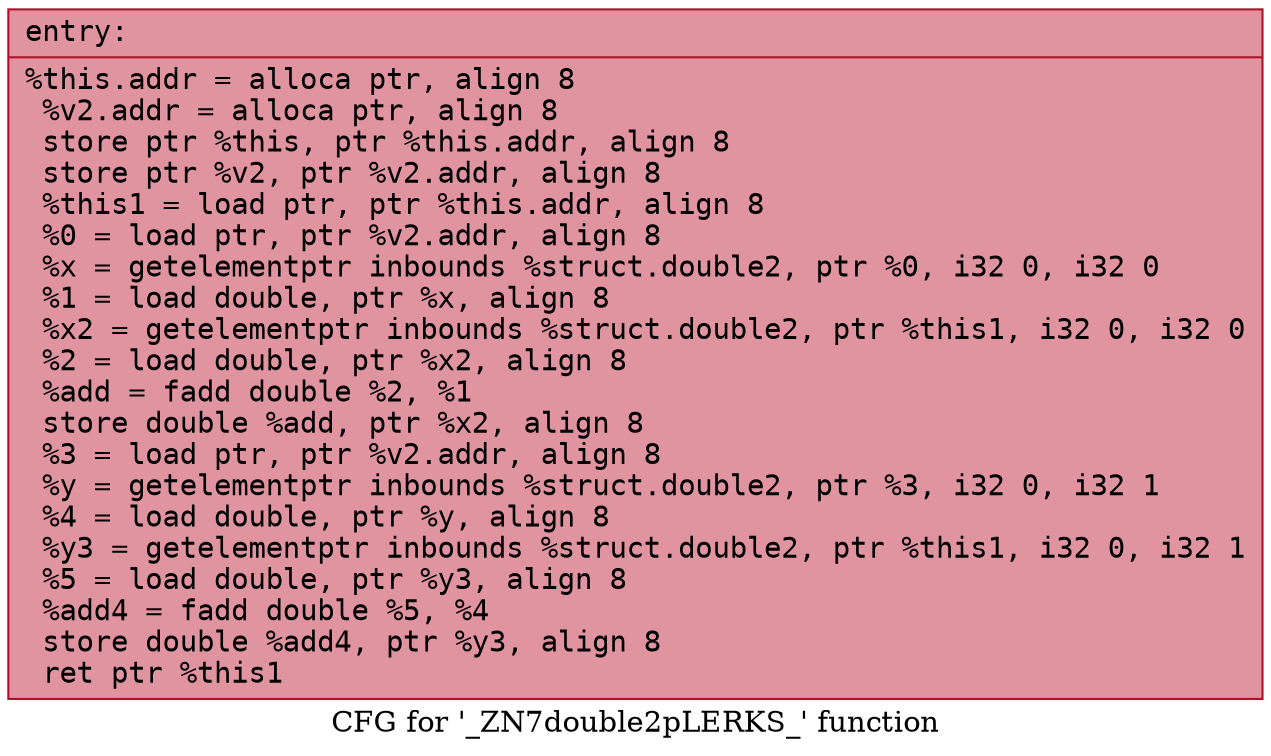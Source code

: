 digraph "CFG for '_ZN7double2pLERKS_' function" {
	label="CFG for '_ZN7double2pLERKS_' function";

	Node0x5561607c8d70 [shape=record,color="#b70d28ff", style=filled, fillcolor="#b70d2870" fontname="Courier",label="{entry:\l|  %this.addr = alloca ptr, align 8\l  %v2.addr = alloca ptr, align 8\l  store ptr %this, ptr %this.addr, align 8\l  store ptr %v2, ptr %v2.addr, align 8\l  %this1 = load ptr, ptr %this.addr, align 8\l  %0 = load ptr, ptr %v2.addr, align 8\l  %x = getelementptr inbounds %struct.double2, ptr %0, i32 0, i32 0\l  %1 = load double, ptr %x, align 8\l  %x2 = getelementptr inbounds %struct.double2, ptr %this1, i32 0, i32 0\l  %2 = load double, ptr %x2, align 8\l  %add = fadd double %2, %1\l  store double %add, ptr %x2, align 8\l  %3 = load ptr, ptr %v2.addr, align 8\l  %y = getelementptr inbounds %struct.double2, ptr %3, i32 0, i32 1\l  %4 = load double, ptr %y, align 8\l  %y3 = getelementptr inbounds %struct.double2, ptr %this1, i32 0, i32 1\l  %5 = load double, ptr %y3, align 8\l  %add4 = fadd double %5, %4\l  store double %add4, ptr %y3, align 8\l  ret ptr %this1\l}"];
}
